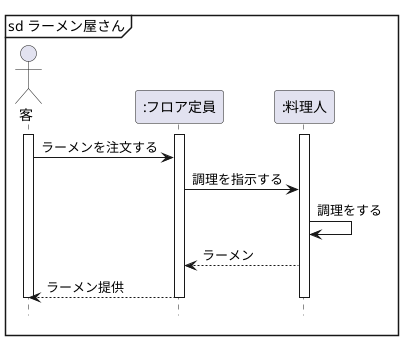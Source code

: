 @startuml
hide footbox
Actor 客 as member
participant ":フロア定員" as employee
participant ":料理人" as cook
mainframe sd ラーメン屋さん
activate member
activate employee
activate cook
member -> employee : ラーメンを注文する
employee -> cook :調理を指示する
cook -> cook :調理をする
cook --> employee :ラーメン
employee --> member :ラーメン提供
deactivate member
deactivate employee
deactivate cook
@enduml